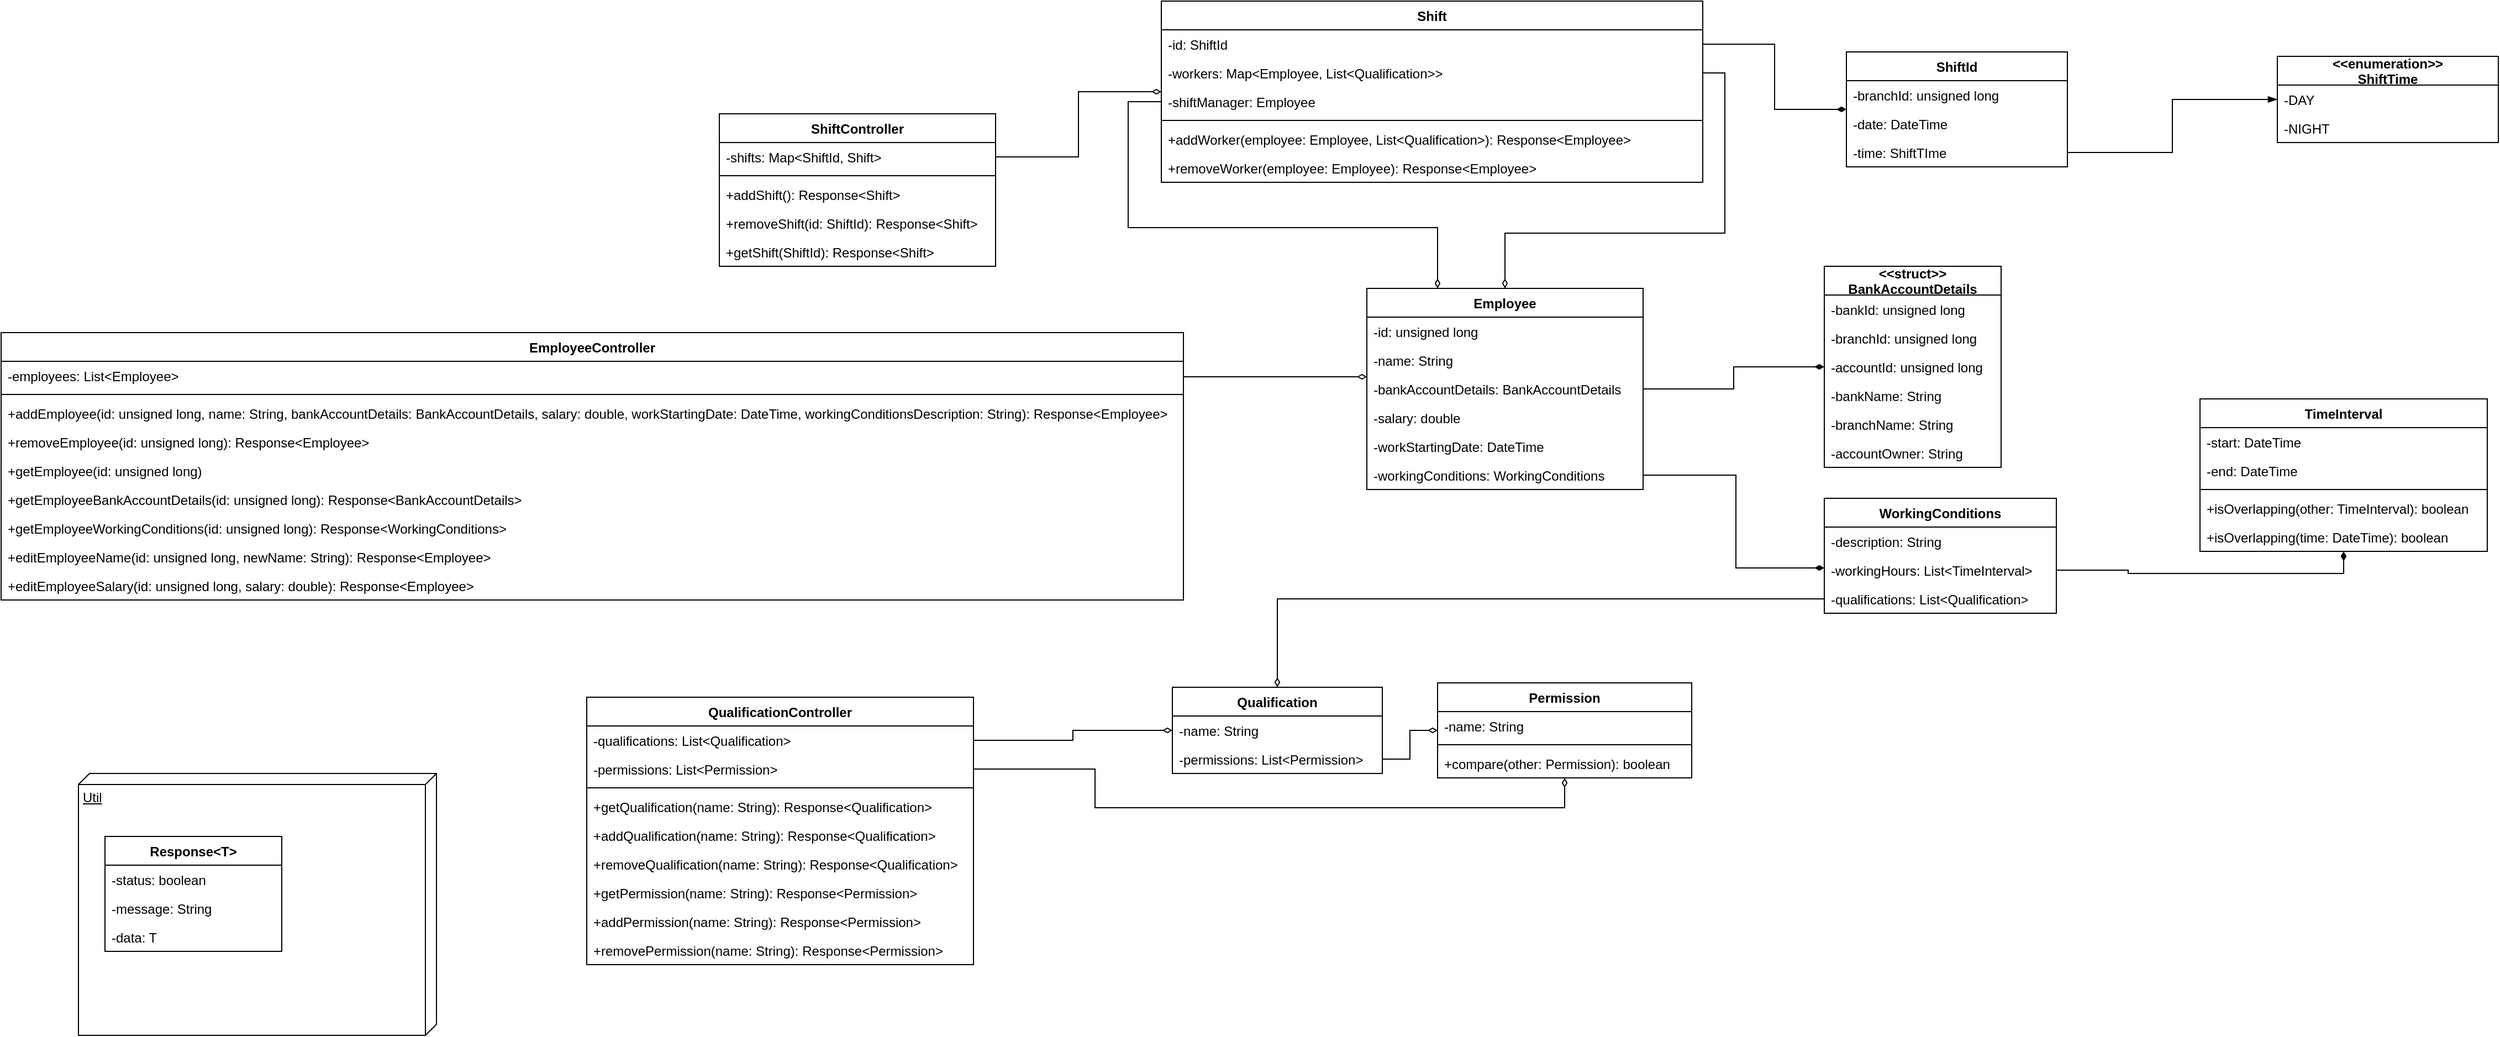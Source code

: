<mxfile version="17.4.3" type="device"><diagram id="C5RBs43oDa-KdzZeNtuy" name="Page-1"><mxGraphModel dx="5496" dy="1357" grid="1" gridSize="10" guides="1" tooltips="1" connect="1" arrows="1" fold="1" page="1" pageScale="1" pageWidth="827" pageHeight="1169" math="0" shadow="0"><root><mxCell id="WIyWlLk6GJQsqaUBKTNV-0"/><mxCell id="WIyWlLk6GJQsqaUBKTNV-1" parent="WIyWlLk6GJQsqaUBKTNV-0"/><mxCell id="sn66bS3Q8xBKzu2t11Q2-0" value="Employee" style="swimlane;fontStyle=1;childLayout=stackLayout;horizontal=1;startSize=26;horizontalStack=0;resizeParent=1;resizeParentMax=0;resizeLast=0;collapsible=1;marginBottom=0;fillColor=#FFFFFF;" vertex="1" parent="WIyWlLk6GJQsqaUBKTNV-1"><mxGeometry x="-1654" y="280" width="250" height="182" as="geometry"><mxRectangle x="-1654" y="280" width="90" height="26" as="alternateBounds"/></mxGeometry></mxCell><mxCell id="sn66bS3Q8xBKzu2t11Q2-1" value="-id: unsigned long" style="text;strokeColor=none;fillColor=none;align=left;verticalAlign=top;spacingLeft=4;spacingRight=4;overflow=hidden;rotatable=0;points=[[0,0.5],[1,0.5]];portConstraint=eastwest;" vertex="1" parent="sn66bS3Q8xBKzu2t11Q2-0"><mxGeometry y="26" width="250" height="26" as="geometry"/></mxCell><mxCell id="sn66bS3Q8xBKzu2t11Q2-2" value="-name: String" style="text;strokeColor=none;fillColor=none;align=left;verticalAlign=top;spacingLeft=4;spacingRight=4;overflow=hidden;rotatable=0;points=[[0,0.5],[1,0.5]];portConstraint=eastwest;" vertex="1" parent="sn66bS3Q8xBKzu2t11Q2-0"><mxGeometry y="52" width="250" height="26" as="geometry"/></mxCell><mxCell id="sn66bS3Q8xBKzu2t11Q2-3" value="-bankAccountDetails: BankAccountDetails" style="text;strokeColor=none;fillColor=none;align=left;verticalAlign=top;spacingLeft=4;spacingRight=4;overflow=hidden;rotatable=0;points=[[0,0.5],[1,0.5]];portConstraint=eastwest;" vertex="1" parent="sn66bS3Q8xBKzu2t11Q2-0"><mxGeometry y="78" width="250" height="26" as="geometry"/></mxCell><mxCell id="sn66bS3Q8xBKzu2t11Q2-4" value="-salary: double" style="text;strokeColor=none;fillColor=none;align=left;verticalAlign=top;spacingLeft=4;spacingRight=4;overflow=hidden;rotatable=0;points=[[0,0.5],[1,0.5]];portConstraint=eastwest;" vertex="1" parent="sn66bS3Q8xBKzu2t11Q2-0"><mxGeometry y="104" width="250" height="26" as="geometry"/></mxCell><mxCell id="sn66bS3Q8xBKzu2t11Q2-5" value="-workStartingDate: DateTime" style="text;strokeColor=none;fillColor=none;align=left;verticalAlign=top;spacingLeft=4;spacingRight=4;overflow=hidden;rotatable=0;points=[[0,0.5],[1,0.5]];portConstraint=eastwest;" vertex="1" parent="sn66bS3Q8xBKzu2t11Q2-0"><mxGeometry y="130" width="250" height="26" as="geometry"/></mxCell><mxCell id="sn66bS3Q8xBKzu2t11Q2-6" value="-workingConditions: WorkingConditions" style="text;strokeColor=none;fillColor=none;align=left;verticalAlign=top;spacingLeft=4;spacingRight=4;overflow=hidden;rotatable=0;points=[[0,0.5],[1,0.5]];portConstraint=eastwest;" vertex="1" parent="sn66bS3Q8xBKzu2t11Q2-0"><mxGeometry y="156" width="250" height="26" as="geometry"/></mxCell><mxCell id="sn66bS3Q8xBKzu2t11Q2-21" value="&lt;&lt;struct&gt;&gt;&#10;BankAccountDetails" style="swimlane;fontStyle=1;childLayout=stackLayout;horizontal=1;startSize=26;horizontalStack=0;resizeParent=1;resizeParentMax=0;resizeLast=0;collapsible=1;marginBottom=0;fillColor=#FFFFFF;" vertex="1" parent="WIyWlLk6GJQsqaUBKTNV-1"><mxGeometry x="-1240" y="260" width="160" height="182" as="geometry"/></mxCell><mxCell id="sn66bS3Q8xBKzu2t11Q2-22" value="-bankId: unsigned long" style="text;strokeColor=none;fillColor=none;align=left;verticalAlign=top;spacingLeft=4;spacingRight=4;overflow=hidden;rotatable=0;points=[[0,0.5],[1,0.5]];portConstraint=eastwest;" vertex="1" parent="sn66bS3Q8xBKzu2t11Q2-21"><mxGeometry y="26" width="160" height="26" as="geometry"/></mxCell><mxCell id="sn66bS3Q8xBKzu2t11Q2-23" value="-branchId: unsigned long" style="text;strokeColor=none;fillColor=none;align=left;verticalAlign=top;spacingLeft=4;spacingRight=4;overflow=hidden;rotatable=0;points=[[0,0.5],[1,0.5]];portConstraint=eastwest;" vertex="1" parent="sn66bS3Q8xBKzu2t11Q2-21"><mxGeometry y="52" width="160" height="26" as="geometry"/></mxCell><mxCell id="sn66bS3Q8xBKzu2t11Q2-24" value="-accountId: unsigned long" style="text;strokeColor=none;fillColor=none;align=left;verticalAlign=top;spacingLeft=4;spacingRight=4;overflow=hidden;rotatable=0;points=[[0,0.5],[1,0.5]];portConstraint=eastwest;" vertex="1" parent="sn66bS3Q8xBKzu2t11Q2-21"><mxGeometry y="78" width="160" height="26" as="geometry"/></mxCell><mxCell id="sn66bS3Q8xBKzu2t11Q2-25" value="-bankName: String" style="text;strokeColor=none;fillColor=none;align=left;verticalAlign=top;spacingLeft=4;spacingRight=4;overflow=hidden;rotatable=0;points=[[0,0.5],[1,0.5]];portConstraint=eastwest;" vertex="1" parent="sn66bS3Q8xBKzu2t11Q2-21"><mxGeometry y="104" width="160" height="26" as="geometry"/></mxCell><mxCell id="sn66bS3Q8xBKzu2t11Q2-26" value="-branchName: String" style="text;strokeColor=none;fillColor=none;align=left;verticalAlign=top;spacingLeft=4;spacingRight=4;overflow=hidden;rotatable=0;points=[[0,0.5],[1,0.5]];portConstraint=eastwest;" vertex="1" parent="sn66bS3Q8xBKzu2t11Q2-21"><mxGeometry y="130" width="160" height="26" as="geometry"/></mxCell><mxCell id="sn66bS3Q8xBKzu2t11Q2-27" value="-accountOwner: String" style="text;strokeColor=none;fillColor=none;align=left;verticalAlign=top;spacingLeft=4;spacingRight=4;overflow=hidden;rotatable=0;points=[[0,0.5],[1,0.5]];portConstraint=eastwest;" vertex="1" parent="sn66bS3Q8xBKzu2t11Q2-21"><mxGeometry y="156" width="160" height="26" as="geometry"/></mxCell><mxCell id="sn66bS3Q8xBKzu2t11Q2-28" value="TimeInterval" style="swimlane;fontStyle=1;childLayout=stackLayout;horizontal=1;startSize=26;horizontalStack=0;resizeParent=1;resizeParentMax=0;resizeLast=0;collapsible=1;marginBottom=0;fillColor=#FFFFFF;" vertex="1" parent="WIyWlLk6GJQsqaUBKTNV-1"><mxGeometry x="-900" y="380" width="260" height="138" as="geometry"/></mxCell><mxCell id="sn66bS3Q8xBKzu2t11Q2-29" value="-start: DateTime" style="text;strokeColor=none;fillColor=none;align=left;verticalAlign=top;spacingLeft=4;spacingRight=4;overflow=hidden;rotatable=0;points=[[0,0.5],[1,0.5]];portConstraint=eastwest;" vertex="1" parent="sn66bS3Q8xBKzu2t11Q2-28"><mxGeometry y="26" width="260" height="26" as="geometry"/></mxCell><mxCell id="sn66bS3Q8xBKzu2t11Q2-30" value="-end: DateTime" style="text;strokeColor=none;fillColor=none;align=left;verticalAlign=top;spacingLeft=4;spacingRight=4;overflow=hidden;rotatable=0;points=[[0,0.5],[1,0.5]];portConstraint=eastwest;" vertex="1" parent="sn66bS3Q8xBKzu2t11Q2-28"><mxGeometry y="52" width="260" height="26" as="geometry"/></mxCell><mxCell id="sn66bS3Q8xBKzu2t11Q2-31" value="" style="line;strokeWidth=1;fillColor=none;align=left;verticalAlign=middle;spacingTop=-1;spacingLeft=3;spacingRight=3;rotatable=0;labelPosition=right;points=[];portConstraint=eastwest;" vertex="1" parent="sn66bS3Q8xBKzu2t11Q2-28"><mxGeometry y="78" width="260" height="8" as="geometry"/></mxCell><mxCell id="sn66bS3Q8xBKzu2t11Q2-32" value="+isOverlapping(other: TimeInterval): boolean" style="text;strokeColor=none;fillColor=none;align=left;verticalAlign=top;spacingLeft=4;spacingRight=4;overflow=hidden;rotatable=0;points=[[0,0.5],[1,0.5]];portConstraint=eastwest;" vertex="1" parent="sn66bS3Q8xBKzu2t11Q2-28"><mxGeometry y="86" width="260" height="26" as="geometry"/></mxCell><mxCell id="sn66bS3Q8xBKzu2t11Q2-33" value="+isOverlapping(time: DateTime): boolean" style="text;strokeColor=none;fillColor=none;align=left;verticalAlign=top;spacingLeft=4;spacingRight=4;overflow=hidden;rotatable=0;points=[[0,0.5],[1,0.5]];portConstraint=eastwest;" vertex="1" parent="sn66bS3Q8xBKzu2t11Q2-28"><mxGeometry y="112" width="260" height="26" as="geometry"/></mxCell><mxCell id="sn66bS3Q8xBKzu2t11Q2-34" value="WorkingConditions" style="swimlane;fontStyle=1;childLayout=stackLayout;horizontal=1;startSize=26;horizontalStack=0;resizeParent=1;resizeParentMax=0;resizeLast=0;collapsible=1;marginBottom=0;fillColor=#FFFFFF;" vertex="1" parent="WIyWlLk6GJQsqaUBKTNV-1"><mxGeometry x="-1240" y="470" width="210" height="104" as="geometry"/></mxCell><mxCell id="sn66bS3Q8xBKzu2t11Q2-35" value="-description: String" style="text;strokeColor=none;fillColor=none;align=left;verticalAlign=top;spacingLeft=4;spacingRight=4;overflow=hidden;rotatable=0;points=[[0,0.5],[1,0.5]];portConstraint=eastwest;" vertex="1" parent="sn66bS3Q8xBKzu2t11Q2-34"><mxGeometry y="26" width="210" height="26" as="geometry"/></mxCell><mxCell id="sn66bS3Q8xBKzu2t11Q2-36" value="-workingHours: List&lt;TimeInterval&gt;" style="text;strokeColor=none;fillColor=none;align=left;verticalAlign=top;spacingLeft=4;spacingRight=4;overflow=hidden;rotatable=0;points=[[0,0.5],[1,0.5]];portConstraint=eastwest;" vertex="1" parent="sn66bS3Q8xBKzu2t11Q2-34"><mxGeometry y="52" width="210" height="26" as="geometry"/></mxCell><mxCell id="sn66bS3Q8xBKzu2t11Q2-37" value="-qualifications: List&lt;Qualification&gt;" style="text;strokeColor=none;fillColor=none;align=left;verticalAlign=top;spacingLeft=4;spacingRight=4;overflow=hidden;rotatable=0;points=[[0,0.5],[1,0.5]];portConstraint=eastwest;" vertex="1" parent="sn66bS3Q8xBKzu2t11Q2-34"><mxGeometry y="78" width="210" height="26" as="geometry"/></mxCell><mxCell id="sn66bS3Q8xBKzu2t11Q2-38" value="Permission" style="swimlane;fontStyle=1;childLayout=stackLayout;horizontal=1;startSize=26;horizontalStack=0;resizeParent=1;resizeParentMax=0;resizeLast=0;collapsible=1;marginBottom=0;fillColor=#FFFFFF;" vertex="1" parent="WIyWlLk6GJQsqaUBKTNV-1"><mxGeometry x="-1590" y="637" width="230" height="86" as="geometry"/></mxCell><mxCell id="sn66bS3Q8xBKzu2t11Q2-39" value="-name: String" style="text;strokeColor=none;fillColor=none;align=left;verticalAlign=top;spacingLeft=4;spacingRight=4;overflow=hidden;rotatable=0;points=[[0,0.5],[1,0.5]];portConstraint=eastwest;" vertex="1" parent="sn66bS3Q8xBKzu2t11Q2-38"><mxGeometry y="26" width="230" height="26" as="geometry"/></mxCell><mxCell id="sn66bS3Q8xBKzu2t11Q2-40" value="" style="line;strokeWidth=1;fillColor=none;align=left;verticalAlign=middle;spacingTop=-1;spacingLeft=3;spacingRight=3;rotatable=0;labelPosition=right;points=[];portConstraint=eastwest;" vertex="1" parent="sn66bS3Q8xBKzu2t11Q2-38"><mxGeometry y="52" width="230" height="8" as="geometry"/></mxCell><mxCell id="sn66bS3Q8xBKzu2t11Q2-41" value="+compare(other: Permission): boolean" style="text;strokeColor=none;fillColor=none;align=left;verticalAlign=top;spacingLeft=4;spacingRight=4;overflow=hidden;rotatable=0;points=[[0,0.5],[1,0.5]];portConstraint=eastwest;" vertex="1" parent="sn66bS3Q8xBKzu2t11Q2-38"><mxGeometry y="60" width="230" height="26" as="geometry"/></mxCell><mxCell id="sn66bS3Q8xBKzu2t11Q2-42" value="Shift" style="swimlane;fontStyle=1;childLayout=stackLayout;horizontal=1;startSize=26;horizontalStack=0;resizeParent=1;resizeParentMax=0;resizeLast=0;collapsible=1;marginBottom=0;fillColor=#FFFFFF;" vertex="1" parent="WIyWlLk6GJQsqaUBKTNV-1"><mxGeometry x="-1840" y="20" width="490" height="164" as="geometry"/></mxCell><mxCell id="sn66bS3Q8xBKzu2t11Q2-44" value="-id: ShiftId" style="text;strokeColor=none;fillColor=none;align=left;verticalAlign=top;spacingLeft=4;spacingRight=4;overflow=hidden;rotatable=0;points=[[0,0.5],[1,0.5]];portConstraint=eastwest;" vertex="1" parent="sn66bS3Q8xBKzu2t11Q2-42"><mxGeometry y="26" width="490" height="26" as="geometry"/></mxCell><mxCell id="sn66bS3Q8xBKzu2t11Q2-45" value="-workers: Map&lt;Employee, List&lt;Qualification&gt;&gt;" style="text;strokeColor=none;fillColor=none;align=left;verticalAlign=top;spacingLeft=4;spacingRight=4;overflow=hidden;rotatable=0;points=[[0,0.5],[1,0.5]];portConstraint=eastwest;" vertex="1" parent="sn66bS3Q8xBKzu2t11Q2-42"><mxGeometry y="52" width="490" height="26" as="geometry"/></mxCell><mxCell id="sn66bS3Q8xBKzu2t11Q2-46" value="-shiftManager: Employee" style="text;strokeColor=none;fillColor=none;align=left;verticalAlign=top;spacingLeft=4;spacingRight=4;overflow=hidden;rotatable=0;points=[[0,0.5],[1,0.5]];portConstraint=eastwest;" vertex="1" parent="sn66bS3Q8xBKzu2t11Q2-42"><mxGeometry y="78" width="490" height="26" as="geometry"/></mxCell><mxCell id="sn66bS3Q8xBKzu2t11Q2-89" value="" style="line;strokeWidth=1;fillColor=none;align=left;verticalAlign=middle;spacingTop=-1;spacingLeft=3;spacingRight=3;rotatable=0;labelPosition=right;points=[];portConstraint=eastwest;" vertex="1" parent="sn66bS3Q8xBKzu2t11Q2-42"><mxGeometry y="104" width="490" height="8" as="geometry"/></mxCell><mxCell id="sn66bS3Q8xBKzu2t11Q2-90" value="+addWorker(employee: Employee, List&lt;Qualification&gt;): Response&lt;Employee&gt;" style="text;strokeColor=none;fillColor=none;align=left;verticalAlign=top;spacingLeft=4;spacingRight=4;overflow=hidden;rotatable=0;points=[[0,0.5],[1,0.5]];portConstraint=eastwest;" vertex="1" parent="sn66bS3Q8xBKzu2t11Q2-42"><mxGeometry y="112" width="490" height="26" as="geometry"/></mxCell><mxCell id="sn66bS3Q8xBKzu2t11Q2-91" value="+removeWorker(employee: Employee): Response&lt;Employee&gt;" style="text;strokeColor=none;fillColor=none;align=left;verticalAlign=top;spacingLeft=4;spacingRight=4;overflow=hidden;rotatable=0;points=[[0,0.5],[1,0.5]];portConstraint=eastwest;" vertex="1" parent="sn66bS3Q8xBKzu2t11Q2-42"><mxGeometry y="138" width="490" height="26" as="geometry"/></mxCell><mxCell id="sn66bS3Q8xBKzu2t11Q2-47" value="Qualification" style="swimlane;fontStyle=1;childLayout=stackLayout;horizontal=1;startSize=26;horizontalStack=0;resizeParent=1;resizeParentMax=0;resizeLast=0;collapsible=1;marginBottom=0;fillColor=#FFFFFF;" vertex="1" parent="WIyWlLk6GJQsqaUBKTNV-1"><mxGeometry x="-1830" y="641" width="190" height="78" as="geometry"/></mxCell><mxCell id="sn66bS3Q8xBKzu2t11Q2-70" value="-name: String" style="text;strokeColor=none;fillColor=none;align=left;verticalAlign=top;spacingLeft=4;spacingRight=4;overflow=hidden;rotatable=0;points=[[0,0.5],[1,0.5]];portConstraint=eastwest;" vertex="1" parent="sn66bS3Q8xBKzu2t11Q2-47"><mxGeometry y="26" width="190" height="26" as="geometry"/></mxCell><mxCell id="sn66bS3Q8xBKzu2t11Q2-48" value="-permissions: List&lt;Permission&gt;" style="text;strokeColor=none;fillColor=none;align=left;verticalAlign=top;spacingLeft=4;spacingRight=4;overflow=hidden;rotatable=0;points=[[0,0.5],[1,0.5]];portConstraint=eastwest;" vertex="1" parent="sn66bS3Q8xBKzu2t11Q2-47"><mxGeometry y="52" width="190" height="26" as="geometry"/></mxCell><mxCell id="sn66bS3Q8xBKzu2t11Q2-49" value="&lt;&lt;enumeration&gt;&gt; &#10;ShiftTime" style="swimlane;fontStyle=1;childLayout=stackLayout;horizontal=1;startSize=26;horizontalStack=0;resizeParent=1;resizeParentMax=0;resizeLast=0;collapsible=1;marginBottom=0;fillColor=#FFFFFF;" vertex="1" parent="WIyWlLk6GJQsqaUBKTNV-1"><mxGeometry x="-830" y="70" width="200" height="78" as="geometry"/></mxCell><mxCell id="sn66bS3Q8xBKzu2t11Q2-50" value="-DAY" style="text;strokeColor=none;fillColor=none;align=left;verticalAlign=top;spacingLeft=4;spacingRight=4;overflow=hidden;rotatable=0;points=[[0,0.5],[1,0.5]];portConstraint=eastwest;" vertex="1" parent="sn66bS3Q8xBKzu2t11Q2-49"><mxGeometry y="26" width="200" height="26" as="geometry"/></mxCell><mxCell id="sn66bS3Q8xBKzu2t11Q2-51" value="-NIGHT" style="text;strokeColor=none;fillColor=none;align=left;verticalAlign=top;spacingLeft=4;spacingRight=4;overflow=hidden;rotatable=0;points=[[0,0.5],[1,0.5]];portConstraint=eastwest;" vertex="1" parent="sn66bS3Q8xBKzu2t11Q2-49"><mxGeometry y="52" width="200" height="26" as="geometry"/></mxCell><mxCell id="sn66bS3Q8xBKzu2t11Q2-54" style="edgeStyle=orthogonalEdgeStyle;rounded=0;orthogonalLoop=1;jettySize=auto;html=1;endArrow=diamondThin;endFill=1;" edge="1" parent="WIyWlLk6GJQsqaUBKTNV-1" source="sn66bS3Q8xBKzu2t11Q2-6" target="sn66bS3Q8xBKzu2t11Q2-34"><mxGeometry relative="1" as="geometry"><Array as="points"><mxPoint x="-1320" y="449"/><mxPoint x="-1320" y="533"/></Array></mxGeometry></mxCell><mxCell id="sn66bS3Q8xBKzu2t11Q2-55" style="edgeStyle=orthogonalEdgeStyle;rounded=0;orthogonalLoop=1;jettySize=auto;html=1;endArrow=diamondThin;endFill=1;strokeWidth=1;" edge="1" parent="WIyWlLk6GJQsqaUBKTNV-1" source="sn66bS3Q8xBKzu2t11Q2-3" target="sn66bS3Q8xBKzu2t11Q2-21"><mxGeometry relative="1" as="geometry"/></mxCell><mxCell id="sn66bS3Q8xBKzu2t11Q2-58" style="edgeStyle=orthogonalEdgeStyle;rounded=0;orthogonalLoop=1;jettySize=auto;html=1;endArrow=diamondThin;endFill=1;" edge="1" parent="WIyWlLk6GJQsqaUBKTNV-1" source="sn66bS3Q8xBKzu2t11Q2-36" target="sn66bS3Q8xBKzu2t11Q2-28"><mxGeometry relative="1" as="geometry"/></mxCell><mxCell id="sn66bS3Q8xBKzu2t11Q2-60" style="edgeStyle=orthogonalEdgeStyle;rounded=0;orthogonalLoop=1;jettySize=auto;html=1;endArrow=diamondThin;endFill=0;" edge="1" parent="WIyWlLk6GJQsqaUBKTNV-1" source="sn66bS3Q8xBKzu2t11Q2-48" target="sn66bS3Q8xBKzu2t11Q2-38"><mxGeometry relative="1" as="geometry"/></mxCell><mxCell id="sn66bS3Q8xBKzu2t11Q2-62" style="edgeStyle=orthogonalEdgeStyle;rounded=0;orthogonalLoop=1;jettySize=auto;html=1;endArrow=diamondThin;endFill=0;strokeWidth=1;" edge="1" parent="WIyWlLk6GJQsqaUBKTNV-1" source="sn66bS3Q8xBKzu2t11Q2-45" target="sn66bS3Q8xBKzu2t11Q2-0"><mxGeometry relative="1" as="geometry"><Array as="points"><mxPoint x="-1330" y="85"/><mxPoint x="-1330" y="230"/><mxPoint x="-1529" y="230"/></Array></mxGeometry></mxCell><mxCell id="sn66bS3Q8xBKzu2t11Q2-63" style="edgeStyle=orthogonalEdgeStyle;rounded=0;orthogonalLoop=1;jettySize=auto;html=1;endArrow=diamondThin;endFill=0;strokeWidth=1;" edge="1" parent="WIyWlLk6GJQsqaUBKTNV-1" source="sn66bS3Q8xBKzu2t11Q2-46" target="sn66bS3Q8xBKzu2t11Q2-0"><mxGeometry relative="1" as="geometry"><Array as="points"><mxPoint x="-1870" y="111"/><mxPoint x="-1870" y="225"/><mxPoint x="-1590" y="225"/></Array></mxGeometry></mxCell><mxCell id="sn66bS3Q8xBKzu2t11Q2-64" style="edgeStyle=orthogonalEdgeStyle;rounded=0;orthogonalLoop=1;jettySize=auto;html=1;endArrow=diamondThin;endFill=0;strokeWidth=1;" edge="1" parent="WIyWlLk6GJQsqaUBKTNV-1" source="sn66bS3Q8xBKzu2t11Q2-37" target="sn66bS3Q8xBKzu2t11Q2-47"><mxGeometry relative="1" as="geometry"/></mxCell><mxCell id="sn66bS3Q8xBKzu2t11Q2-71" value="QualificationController" style="swimlane;fontStyle=1;childLayout=stackLayout;horizontal=1;startSize=26;horizontalStack=0;resizeParent=1;resizeParentMax=0;resizeLast=0;collapsible=1;marginBottom=0;strokeWidth=1;fillColor=#FFFFFF;" vertex="1" parent="WIyWlLk6GJQsqaUBKTNV-1"><mxGeometry x="-2360" y="650" width="350" height="242" as="geometry"/></mxCell><mxCell id="sn66bS3Q8xBKzu2t11Q2-72" value="-qualifications: List&lt;Qualification&gt;" style="text;strokeColor=none;fillColor=none;align=left;verticalAlign=top;spacingLeft=4;spacingRight=4;overflow=hidden;rotatable=0;points=[[0,0.5],[1,0.5]];portConstraint=eastwest;" vertex="1" parent="sn66bS3Q8xBKzu2t11Q2-71"><mxGeometry y="26" width="350" height="26" as="geometry"/></mxCell><mxCell id="sn66bS3Q8xBKzu2t11Q2-73" value="-permissions: List&lt;Permission&gt;" style="text;strokeColor=none;fillColor=none;align=left;verticalAlign=top;spacingLeft=4;spacingRight=4;overflow=hidden;rotatable=0;points=[[0,0.5],[1,0.5]];portConstraint=eastwest;" vertex="1" parent="sn66bS3Q8xBKzu2t11Q2-71"><mxGeometry y="52" width="350" height="26" as="geometry"/></mxCell><mxCell id="sn66bS3Q8xBKzu2t11Q2-74" value="" style="line;strokeWidth=1;fillColor=none;align=left;verticalAlign=middle;spacingTop=-1;spacingLeft=3;spacingRight=3;rotatable=0;labelPosition=right;points=[];portConstraint=eastwest;" vertex="1" parent="sn66bS3Q8xBKzu2t11Q2-71"><mxGeometry y="78" width="350" height="8" as="geometry"/></mxCell><mxCell id="sn66bS3Q8xBKzu2t11Q2-75" value="+getQualification(name: String): Response&lt;Qualification&gt;" style="text;strokeColor=none;fillColor=none;align=left;verticalAlign=top;spacingLeft=4;spacingRight=4;overflow=hidden;rotatable=0;points=[[0,0.5],[1,0.5]];portConstraint=eastwest;" vertex="1" parent="sn66bS3Q8xBKzu2t11Q2-71"><mxGeometry y="86" width="350" height="26" as="geometry"/></mxCell><mxCell id="sn66bS3Q8xBKzu2t11Q2-76" value="+addQualification(name: String): Response&lt;Qualification&gt;" style="text;strokeColor=none;fillColor=none;align=left;verticalAlign=top;spacingLeft=4;spacingRight=4;overflow=hidden;rotatable=0;points=[[0,0.5],[1,0.5]];portConstraint=eastwest;" vertex="1" parent="sn66bS3Q8xBKzu2t11Q2-71"><mxGeometry y="112" width="350" height="26" as="geometry"/></mxCell><mxCell id="sn66bS3Q8xBKzu2t11Q2-77" value="+removeQualification(name: String): Response&lt;Qualification&gt;" style="text;strokeColor=none;fillColor=none;align=left;verticalAlign=top;spacingLeft=4;spacingRight=4;overflow=hidden;rotatable=0;points=[[0,0.5],[1,0.5]];portConstraint=eastwest;" vertex="1" parent="sn66bS3Q8xBKzu2t11Q2-71"><mxGeometry y="138" width="350" height="26" as="geometry"/></mxCell><mxCell id="sn66bS3Q8xBKzu2t11Q2-78" value="+getPermission(name: String): Response&lt;Permission&gt;" style="text;strokeColor=none;fillColor=none;align=left;verticalAlign=top;spacingLeft=4;spacingRight=4;overflow=hidden;rotatable=0;points=[[0,0.5],[1,0.5]];portConstraint=eastwest;" vertex="1" parent="sn66bS3Q8xBKzu2t11Q2-71"><mxGeometry y="164" width="350" height="26" as="geometry"/></mxCell><mxCell id="sn66bS3Q8xBKzu2t11Q2-79" value="+addPermission(name: String): Response&lt;Permission&gt;" style="text;strokeColor=none;fillColor=none;align=left;verticalAlign=top;spacingLeft=4;spacingRight=4;overflow=hidden;rotatable=0;points=[[0,0.5],[1,0.5]];portConstraint=eastwest;" vertex="1" parent="sn66bS3Q8xBKzu2t11Q2-71"><mxGeometry y="190" width="350" height="26" as="geometry"/></mxCell><mxCell id="sn66bS3Q8xBKzu2t11Q2-80" value="+removePermission(name: String): Response&lt;Permission&gt;" style="text;strokeColor=none;fillColor=none;align=left;verticalAlign=top;spacingLeft=4;spacingRight=4;overflow=hidden;rotatable=0;points=[[0,0.5],[1,0.5]];portConstraint=eastwest;" vertex="1" parent="sn66bS3Q8xBKzu2t11Q2-71"><mxGeometry y="216" width="350" height="26" as="geometry"/></mxCell><mxCell id="sn66bS3Q8xBKzu2t11Q2-81" value="ShiftId" style="swimlane;fontStyle=1;childLayout=stackLayout;horizontal=1;startSize=26;horizontalStack=0;resizeParent=1;resizeParentMax=0;resizeLast=0;collapsible=1;marginBottom=0;fillColor=#FFFFFF;" vertex="1" parent="WIyWlLk6GJQsqaUBKTNV-1"><mxGeometry x="-1220" y="66" width="200" height="104" as="geometry"/></mxCell><mxCell id="sn66bS3Q8xBKzu2t11Q2-43" value="-branchId: unsigned long" style="text;strokeColor=none;fillColor=none;align=left;verticalAlign=top;spacingLeft=4;spacingRight=4;overflow=hidden;rotatable=0;points=[[0,0.5],[1,0.5]];portConstraint=eastwest;" vertex="1" parent="sn66bS3Q8xBKzu2t11Q2-81"><mxGeometry y="26" width="200" height="26" as="geometry"/></mxCell><mxCell id="sn66bS3Q8xBKzu2t11Q2-84" value="-date: DateTime" style="text;strokeColor=none;fillColor=none;align=left;verticalAlign=top;spacingLeft=4;spacingRight=4;overflow=hidden;rotatable=0;points=[[0,0.5],[1,0.5]];portConstraint=eastwest;" vertex="1" parent="sn66bS3Q8xBKzu2t11Q2-81"><mxGeometry y="52" width="200" height="26" as="geometry"/></mxCell><mxCell id="sn66bS3Q8xBKzu2t11Q2-83" value="-time: ShiftTIme" style="text;strokeColor=none;fillColor=none;align=left;verticalAlign=top;spacingLeft=4;spacingRight=4;overflow=hidden;rotatable=0;points=[[0,0.5],[1,0.5]];portConstraint=eastwest;" vertex="1" parent="sn66bS3Q8xBKzu2t11Q2-81"><mxGeometry y="78" width="200" height="26" as="geometry"/></mxCell><mxCell id="sn66bS3Q8xBKzu2t11Q2-86" style="edgeStyle=orthogonalEdgeStyle;rounded=0;orthogonalLoop=1;jettySize=auto;html=1;endArrow=blockThin;endFill=1;strokeWidth=1;" edge="1" parent="WIyWlLk6GJQsqaUBKTNV-1" source="sn66bS3Q8xBKzu2t11Q2-83" target="sn66bS3Q8xBKzu2t11Q2-49"><mxGeometry relative="1" as="geometry"/></mxCell><mxCell id="sn66bS3Q8xBKzu2t11Q2-87" style="edgeStyle=orthogonalEdgeStyle;rounded=0;orthogonalLoop=1;jettySize=auto;html=1;endArrow=diamondThin;endFill=1;strokeWidth=1;" edge="1" parent="WIyWlLk6GJQsqaUBKTNV-1" source="sn66bS3Q8xBKzu2t11Q2-44" target="sn66bS3Q8xBKzu2t11Q2-81"><mxGeometry relative="1" as="geometry"/></mxCell><mxCell id="sn66bS3Q8xBKzu2t11Q2-92" value="ShiftController" style="swimlane;fontStyle=1;childLayout=stackLayout;horizontal=1;startSize=26;horizontalStack=0;resizeParent=1;resizeParentMax=0;resizeLast=0;collapsible=1;marginBottom=0;strokeWidth=1;fillColor=#FFFFFF;" vertex="1" parent="WIyWlLk6GJQsqaUBKTNV-1"><mxGeometry x="-2240" y="122" width="250" height="138" as="geometry"/></mxCell><mxCell id="sn66bS3Q8xBKzu2t11Q2-93" value="-shifts: Map&lt;ShiftId, Shift&gt;" style="text;strokeColor=none;fillColor=none;align=left;verticalAlign=top;spacingLeft=4;spacingRight=4;overflow=hidden;rotatable=0;points=[[0,0.5],[1,0.5]];portConstraint=eastwest;" vertex="1" parent="sn66bS3Q8xBKzu2t11Q2-92"><mxGeometry y="26" width="250" height="26" as="geometry"/></mxCell><mxCell id="sn66bS3Q8xBKzu2t11Q2-94" value="" style="line;strokeWidth=1;fillColor=none;align=left;verticalAlign=middle;spacingTop=-1;spacingLeft=3;spacingRight=3;rotatable=0;labelPosition=right;points=[];portConstraint=eastwest;" vertex="1" parent="sn66bS3Q8xBKzu2t11Q2-92"><mxGeometry y="52" width="250" height="8" as="geometry"/></mxCell><mxCell id="sn66bS3Q8xBKzu2t11Q2-95" value="+addShift(): Response&lt;Shift&gt;" style="text;strokeColor=none;fillColor=none;align=left;verticalAlign=top;spacingLeft=4;spacingRight=4;overflow=hidden;rotatable=0;points=[[0,0.5],[1,0.5]];portConstraint=eastwest;" vertex="1" parent="sn66bS3Q8xBKzu2t11Q2-92"><mxGeometry y="60" width="250" height="26" as="geometry"/></mxCell><mxCell id="sn66bS3Q8xBKzu2t11Q2-96" value="+removeShift(id: ShiftId): Response&lt;Shift&gt;" style="text;strokeColor=none;fillColor=none;align=left;verticalAlign=top;spacingLeft=4;spacingRight=4;overflow=hidden;rotatable=0;points=[[0,0.5],[1,0.5]];portConstraint=eastwest;" vertex="1" parent="sn66bS3Q8xBKzu2t11Q2-92"><mxGeometry y="86" width="250" height="26" as="geometry"/></mxCell><mxCell id="sn66bS3Q8xBKzu2t11Q2-97" value="+getShift(ShiftId): Response&lt;Shift&gt;" style="text;strokeColor=none;fillColor=none;align=left;verticalAlign=top;spacingLeft=4;spacingRight=4;overflow=hidden;rotatable=0;points=[[0,0.5],[1,0.5]];portConstraint=eastwest;" vertex="1" parent="sn66bS3Q8xBKzu2t11Q2-92"><mxGeometry y="112" width="250" height="26" as="geometry"/></mxCell><mxCell id="sn66bS3Q8xBKzu2t11Q2-98" style="edgeStyle=orthogonalEdgeStyle;rounded=0;orthogonalLoop=1;jettySize=auto;html=1;endArrow=diamondThin;endFill=0;strokeWidth=1;" edge="1" parent="WIyWlLk6GJQsqaUBKTNV-1" source="sn66bS3Q8xBKzu2t11Q2-93" target="sn66bS3Q8xBKzu2t11Q2-42"><mxGeometry relative="1" as="geometry"/></mxCell><mxCell id="sn66bS3Q8xBKzu2t11Q2-99" value="EmployeeController" style="swimlane;fontStyle=1;childLayout=stackLayout;horizontal=1;startSize=26;horizontalStack=0;resizeParent=1;resizeParentMax=0;resizeLast=0;collapsible=1;marginBottom=0;strokeWidth=1;fillColor=#FFFFFF;" vertex="1" parent="WIyWlLk6GJQsqaUBKTNV-1"><mxGeometry x="-2890" y="320" width="1070" height="242" as="geometry"/></mxCell><mxCell id="sn66bS3Q8xBKzu2t11Q2-100" value="-employees: List&lt;Employee&gt;" style="text;strokeColor=none;fillColor=none;align=left;verticalAlign=top;spacingLeft=4;spacingRight=4;overflow=hidden;rotatable=0;points=[[0,0.5],[1,0.5]];portConstraint=eastwest;" vertex="1" parent="sn66bS3Q8xBKzu2t11Q2-99"><mxGeometry y="26" width="1070" height="26" as="geometry"/></mxCell><mxCell id="sn66bS3Q8xBKzu2t11Q2-101" value="" style="line;strokeWidth=1;fillColor=none;align=left;verticalAlign=middle;spacingTop=-1;spacingLeft=3;spacingRight=3;rotatable=0;labelPosition=right;points=[];portConstraint=eastwest;" vertex="1" parent="sn66bS3Q8xBKzu2t11Q2-99"><mxGeometry y="52" width="1070" height="8" as="geometry"/></mxCell><mxCell id="sn66bS3Q8xBKzu2t11Q2-102" value="+addEmployee(id: unsigned long, name: String, bankAccountDetails: BankAccountDetails, salary: double, workStartingDate: DateTime, workingConditionsDescription: String): Response&lt;Employee&gt;" style="text;strokeColor=none;fillColor=none;align=left;verticalAlign=top;spacingLeft=4;spacingRight=4;overflow=hidden;rotatable=0;points=[[0,0.5],[1,0.5]];portConstraint=eastwest;" vertex="1" parent="sn66bS3Q8xBKzu2t11Q2-99"><mxGeometry y="60" width="1070" height="26" as="geometry"/></mxCell><mxCell id="sn66bS3Q8xBKzu2t11Q2-103" value="+removeEmployee(id: unsigned long): Response&lt;Employee&gt;" style="text;strokeColor=none;fillColor=none;align=left;verticalAlign=top;spacingLeft=4;spacingRight=4;overflow=hidden;rotatable=0;points=[[0,0.5],[1,0.5]];portConstraint=eastwest;" vertex="1" parent="sn66bS3Q8xBKzu2t11Q2-99"><mxGeometry y="86" width="1070" height="26" as="geometry"/></mxCell><mxCell id="sn66bS3Q8xBKzu2t11Q2-104" value="+getEmployee(id: unsigned long)" style="text;strokeColor=none;fillColor=none;align=left;verticalAlign=top;spacingLeft=4;spacingRight=4;overflow=hidden;rotatable=0;points=[[0,0.5],[1,0.5]];portConstraint=eastwest;" vertex="1" parent="sn66bS3Q8xBKzu2t11Q2-99"><mxGeometry y="112" width="1070" height="26" as="geometry"/></mxCell><mxCell id="sn66bS3Q8xBKzu2t11Q2-105" value="+getEmployeeBankAccountDetails(id: unsigned long): Response&lt;BankAccountDetails&gt;" style="text;strokeColor=none;fillColor=none;align=left;verticalAlign=top;spacingLeft=4;spacingRight=4;overflow=hidden;rotatable=0;points=[[0,0.5],[1,0.5]];portConstraint=eastwest;" vertex="1" parent="sn66bS3Q8xBKzu2t11Q2-99"><mxGeometry y="138" width="1070" height="26" as="geometry"/></mxCell><mxCell id="sn66bS3Q8xBKzu2t11Q2-106" value="+getEmployeeWorkingConditions(id: unsigned long): Response&lt;WorkingConditions&gt;" style="text;strokeColor=none;fillColor=none;align=left;verticalAlign=top;spacingLeft=4;spacingRight=4;overflow=hidden;rotatable=0;points=[[0,0.5],[1,0.5]];portConstraint=eastwest;" vertex="1" parent="sn66bS3Q8xBKzu2t11Q2-99"><mxGeometry y="164" width="1070" height="26" as="geometry"/></mxCell><mxCell id="sn66bS3Q8xBKzu2t11Q2-107" value="+editEmployeeName(id: unsigned long, newName: String): Response&lt;Employee&gt;" style="text;strokeColor=none;fillColor=none;align=left;verticalAlign=top;spacingLeft=4;spacingRight=4;overflow=hidden;rotatable=0;points=[[0,0.5],[1,0.5]];portConstraint=eastwest;" vertex="1" parent="sn66bS3Q8xBKzu2t11Q2-99"><mxGeometry y="190" width="1070" height="26" as="geometry"/></mxCell><mxCell id="sn66bS3Q8xBKzu2t11Q2-108" value="+editEmployeeSalary(id: unsigned long, salary: double): Response&lt;Employee&gt;" style="text;strokeColor=none;fillColor=none;align=left;verticalAlign=top;spacingLeft=4;spacingRight=4;overflow=hidden;rotatable=0;points=[[0,0.5],[1,0.5]];portConstraint=eastwest;" vertex="1" parent="sn66bS3Q8xBKzu2t11Q2-99"><mxGeometry y="216" width="1070" height="26" as="geometry"/></mxCell><mxCell id="sn66bS3Q8xBKzu2t11Q2-109" style="edgeStyle=orthogonalEdgeStyle;rounded=0;orthogonalLoop=1;jettySize=auto;html=1;endArrow=diamondThin;endFill=0;strokeWidth=1;" edge="1" parent="WIyWlLk6GJQsqaUBKTNV-1" source="sn66bS3Q8xBKzu2t11Q2-100" target="sn66bS3Q8xBKzu2t11Q2-0"><mxGeometry relative="1" as="geometry"><Array as="points"><mxPoint x="-1770" y="360"/><mxPoint x="-1770" y="360"/></Array></mxGeometry></mxCell><mxCell id="sn66bS3Q8xBKzu2t11Q2-110" style="edgeStyle=orthogonalEdgeStyle;rounded=0;orthogonalLoop=1;jettySize=auto;html=1;endArrow=diamondThin;endFill=0;strokeWidth=1;" edge="1" parent="WIyWlLk6GJQsqaUBKTNV-1" source="sn66bS3Q8xBKzu2t11Q2-72" target="sn66bS3Q8xBKzu2t11Q2-47"><mxGeometry relative="1" as="geometry"/></mxCell><mxCell id="sn66bS3Q8xBKzu2t11Q2-111" style="edgeStyle=orthogonalEdgeStyle;rounded=0;orthogonalLoop=1;jettySize=auto;html=1;endArrow=diamondThin;endFill=0;strokeWidth=1;" edge="1" parent="WIyWlLk6GJQsqaUBKTNV-1" source="sn66bS3Q8xBKzu2t11Q2-73" target="sn66bS3Q8xBKzu2t11Q2-38"><mxGeometry relative="1" as="geometry"><Array as="points"><mxPoint x="-1900" y="715"/><mxPoint x="-1900" y="750"/><mxPoint x="-1475" y="750"/></Array></mxGeometry></mxCell><mxCell id="sn66bS3Q8xBKzu2t11Q2-125" value="" style="group" vertex="1" connectable="0" parent="WIyWlLk6GJQsqaUBKTNV-1"><mxGeometry x="-2820" y="719" width="324" height="237" as="geometry"/></mxCell><mxCell id="sn66bS3Q8xBKzu2t11Q2-124" value="Util" style="verticalAlign=top;align=left;spacingTop=8;spacingLeft=2;spacingRight=12;shape=cube;size=10;direction=south;fontStyle=4;html=1;strokeWidth=1;fillColor=#FFFFFF;" vertex="1" parent="sn66bS3Q8xBKzu2t11Q2-125"><mxGeometry width="324" height="237" as="geometry"/></mxCell><mxCell id="sn66bS3Q8xBKzu2t11Q2-65" value="Response&lt;T&gt;" style="swimlane;fontStyle=1;childLayout=stackLayout;horizontal=1;startSize=26;horizontalStack=0;resizeParent=1;resizeParentMax=0;resizeLast=0;collapsible=1;marginBottom=0;strokeWidth=1;fillColor=#FFFFFF;" vertex="1" parent="sn66bS3Q8xBKzu2t11Q2-125"><mxGeometry x="24" y="57" width="160" height="104" as="geometry"/></mxCell><mxCell id="sn66bS3Q8xBKzu2t11Q2-66" value="-status: boolean" style="text;strokeColor=none;fillColor=none;align=left;verticalAlign=top;spacingLeft=4;spacingRight=4;overflow=hidden;rotatable=0;points=[[0,0.5],[1,0.5]];portConstraint=eastwest;" vertex="1" parent="sn66bS3Q8xBKzu2t11Q2-65"><mxGeometry y="26" width="160" height="26" as="geometry"/></mxCell><mxCell id="sn66bS3Q8xBKzu2t11Q2-67" value="-message: String" style="text;strokeColor=none;fillColor=none;align=left;verticalAlign=top;spacingLeft=4;spacingRight=4;overflow=hidden;rotatable=0;points=[[0,0.5],[1,0.5]];portConstraint=eastwest;" vertex="1" parent="sn66bS3Q8xBKzu2t11Q2-65"><mxGeometry y="52" width="160" height="26" as="geometry"/></mxCell><mxCell id="sn66bS3Q8xBKzu2t11Q2-68" value="-data: T" style="text;strokeColor=none;fillColor=none;align=left;verticalAlign=top;spacingLeft=4;spacingRight=4;overflow=hidden;rotatable=0;points=[[0,0.5],[1,0.5]];portConstraint=eastwest;" vertex="1" parent="sn66bS3Q8xBKzu2t11Q2-65"><mxGeometry y="78" width="160" height="26" as="geometry"/></mxCell></root></mxGraphModel></diagram></mxfile>